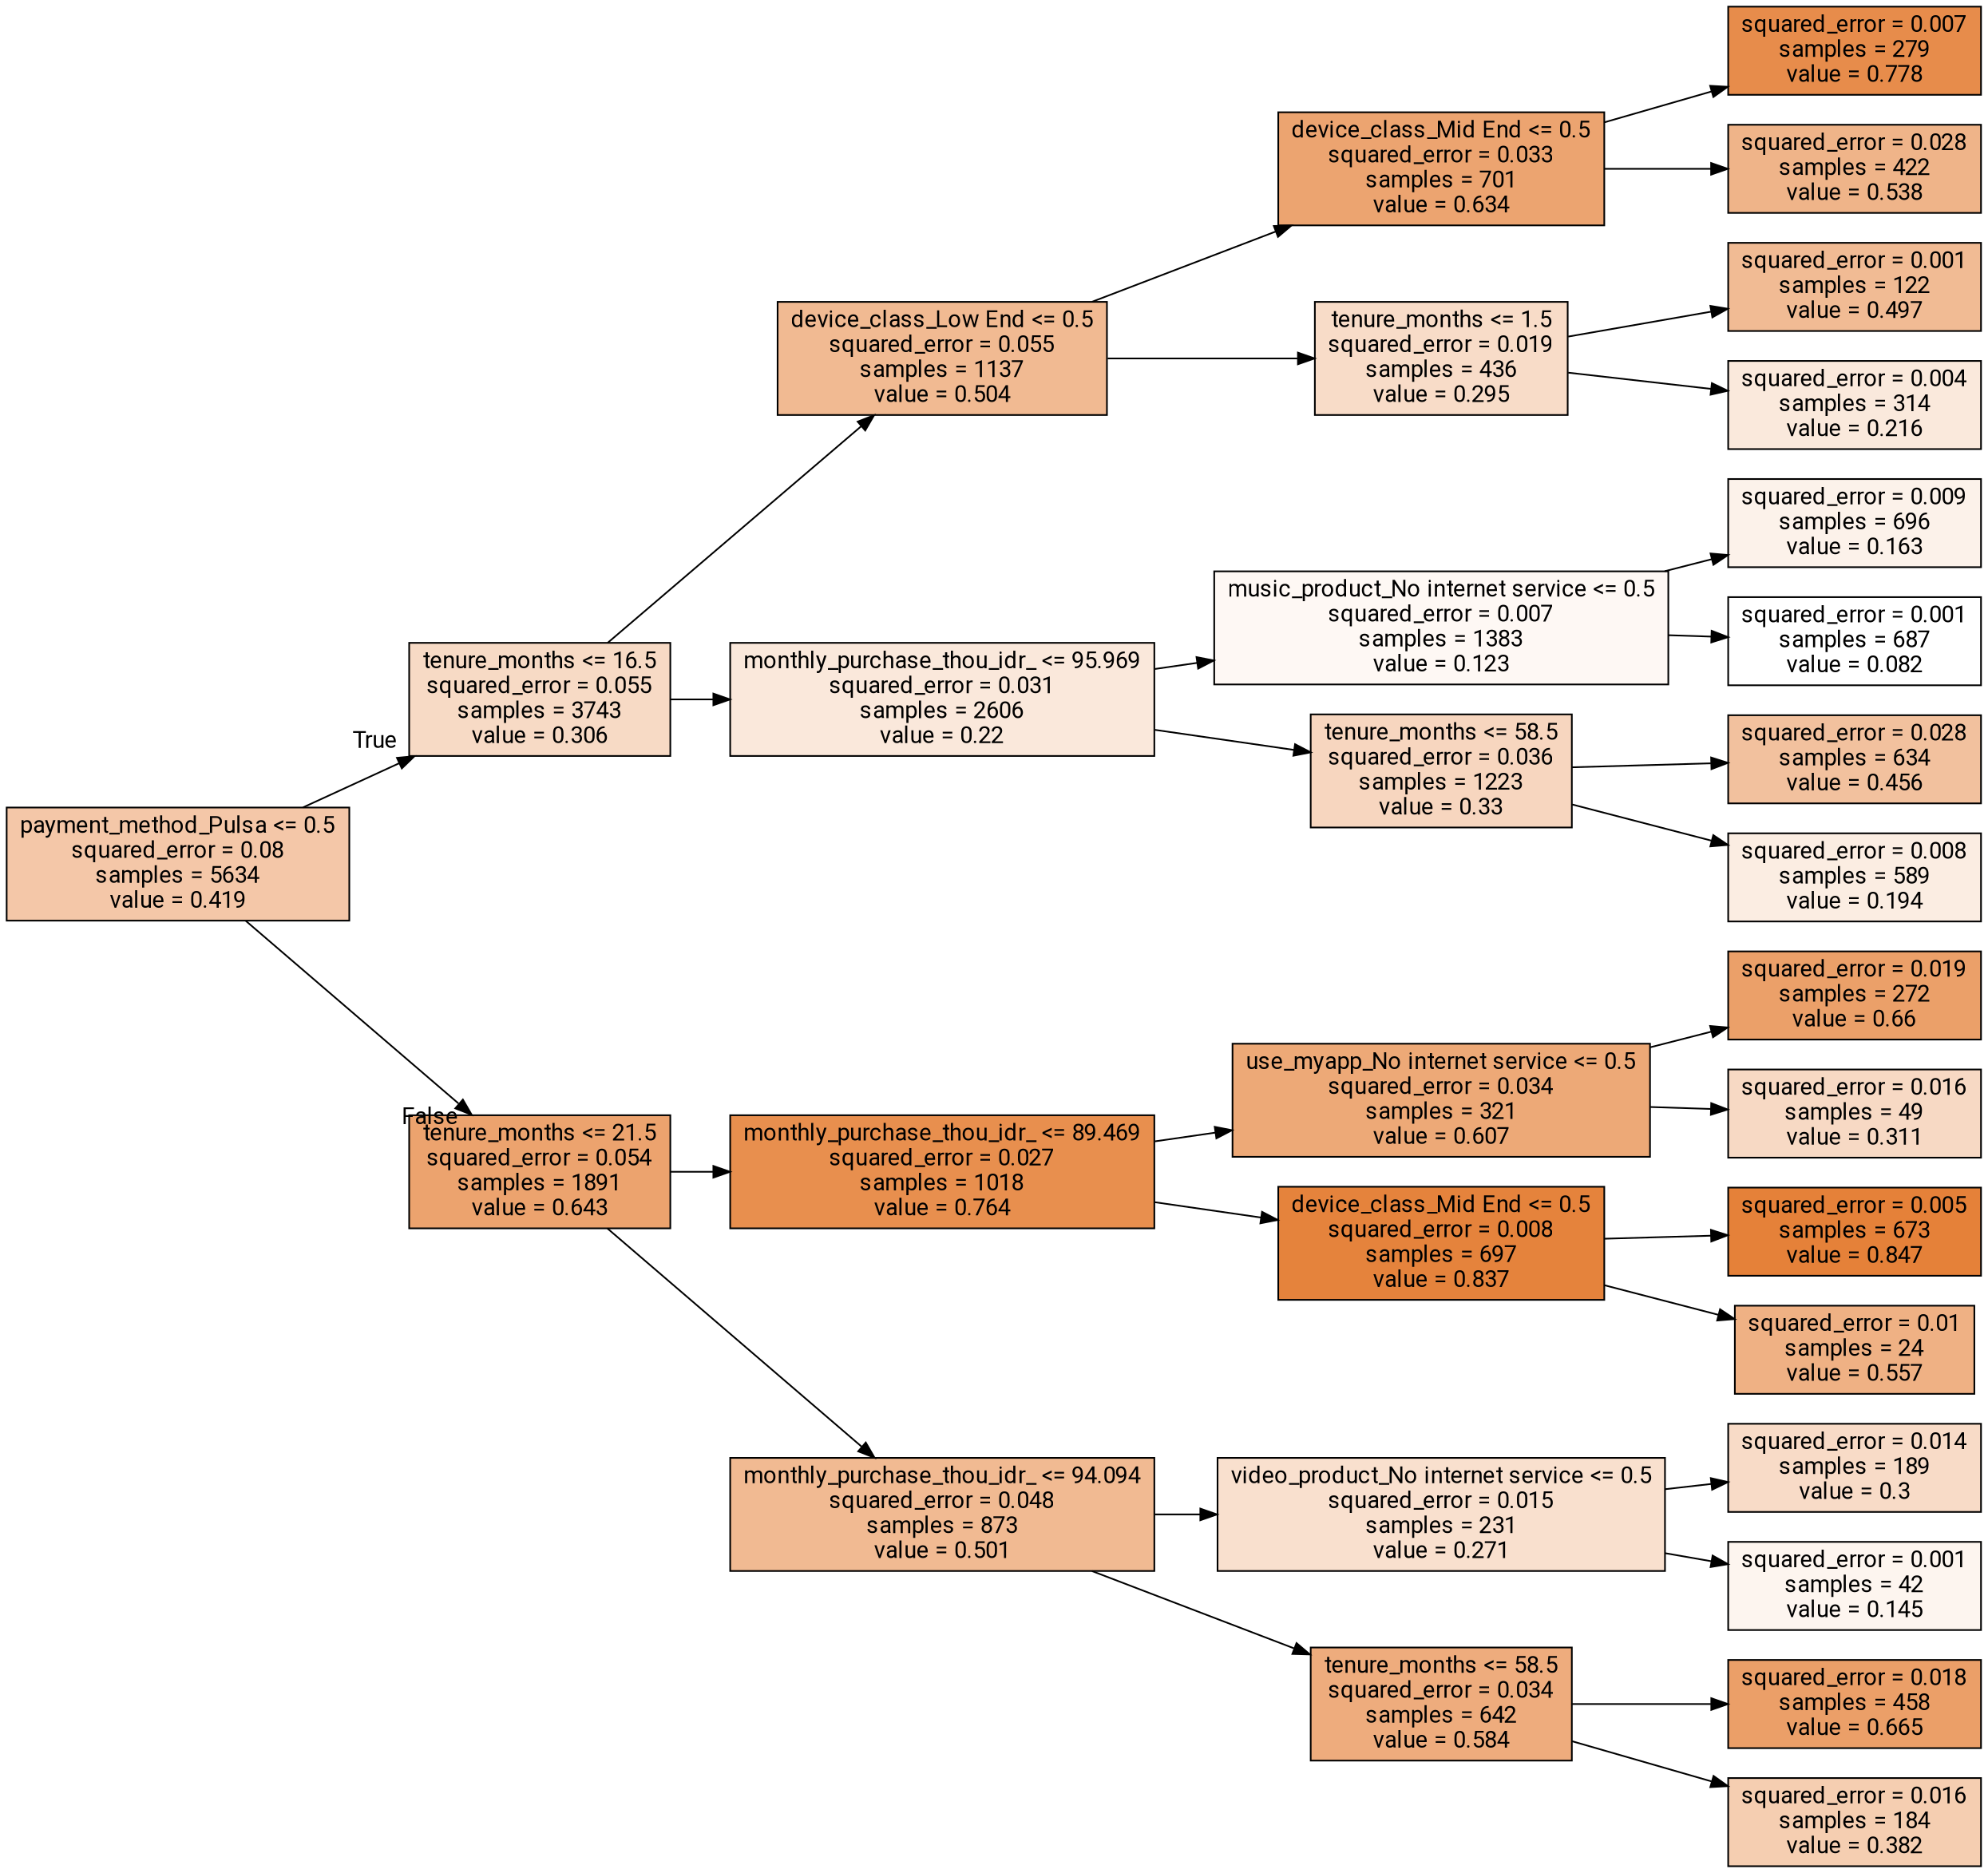 digraph Tree {
node [shape=box, style="filled", color="black", fontname="Roboto Condensed"] ;
edge [fontname="Roboto Condensed"] ;
rankdir=LR ;
0 [label="payment_method_Pulsa <= 0.5\nsquared_error = 0.08\nsamples = 5634\nvalue = 0.419", fillcolor="#f4c7a8"] ;
1 [label="tenure_months <= 16.5\nsquared_error = 0.055\nsamples = 3743\nvalue = 0.306", fillcolor="#f7dac5"] ;
0 -> 1 [labeldistance=2.5, labelangle=-45, headlabel="True"] ;
2 [label="device_class_Low End <= 0.5\nsquared_error = 0.055\nsamples = 1137\nvalue = 0.504", fillcolor="#f1ba92"] ;
1 -> 2 ;
3 [label="device_class_Mid End <= 0.5\nsquared_error = 0.033\nsamples = 701\nvalue = 0.634", fillcolor="#eca470"] ;
2 -> 3 ;
4 [label="squared_error = 0.007\nsamples = 279\nvalue = 0.778", fillcolor="#e78c4b"] ;
3 -> 4 ;
5 [label="squared_error = 0.028\nsamples = 422\nvalue = 0.538", fillcolor="#efb489"] ;
3 -> 5 ;
6 [label="tenure_months <= 1.5\nsquared_error = 0.019\nsamples = 436\nvalue = 0.295", fillcolor="#f8dcc8"] ;
2 -> 6 ;
7 [label="squared_error = 0.001\nsamples = 122\nvalue = 0.497", fillcolor="#f1bb94"] ;
6 -> 7 ;
8 [label="squared_error = 0.004\nsamples = 314\nvalue = 0.216", fillcolor="#fae9dc"] ;
6 -> 8 ;
9 [label="monthly_purchase_thou_idr_ <= 95.969\nsquared_error = 0.031\nsamples = 2606\nvalue = 0.22", fillcolor="#fae8db"] ;
1 -> 9 ;
10 [label="music_product_No internet service <= 0.5\nsquared_error = 0.007\nsamples = 1383\nvalue = 0.123", fillcolor="#fef8f4"] ;
9 -> 10 ;
11 [label="squared_error = 0.009\nsamples = 696\nvalue = 0.163", fillcolor="#fcf2ea"] ;
10 -> 11 ;
12 [label="squared_error = 0.001\nsamples = 687\nvalue = 0.082", fillcolor="#ffffff"] ;
10 -> 12 ;
13 [label="tenure_months <= 58.5\nsquared_error = 0.036\nsamples = 1223\nvalue = 0.33", fillcolor="#f7d6bf"] ;
9 -> 13 ;
14 [label="squared_error = 0.028\nsamples = 634\nvalue = 0.456", fillcolor="#f2c19e"] ;
13 -> 14 ;
15 [label="squared_error = 0.008\nsamples = 589\nvalue = 0.194", fillcolor="#fbede2"] ;
13 -> 15 ;
16 [label="tenure_months <= 21.5\nsquared_error = 0.054\nsamples = 1891\nvalue = 0.643", fillcolor="#eca36e"] ;
0 -> 16 [labeldistance=2.5, labelangle=45, headlabel="False"] ;
17 [label="monthly_purchase_thou_idr_ <= 89.469\nsquared_error = 0.027\nsamples = 1018\nvalue = 0.764", fillcolor="#e88f4e"] ;
16 -> 17 ;
18 [label="use_myapp_No internet service <= 0.5\nsquared_error = 0.034\nsamples = 321\nvalue = 0.607", fillcolor="#eda977"] ;
17 -> 18 ;
19 [label="squared_error = 0.019\nsamples = 272\nvalue = 0.66", fillcolor="#eba069"] ;
18 -> 19 ;
20 [label="squared_error = 0.016\nsamples = 49\nvalue = 0.311", fillcolor="#f7d9c4"] ;
18 -> 20 ;
21 [label="device_class_Mid End <= 0.5\nsquared_error = 0.008\nsamples = 697\nvalue = 0.837", fillcolor="#e5833c"] ;
17 -> 21 ;
22 [label="squared_error = 0.005\nsamples = 673\nvalue = 0.847", fillcolor="#e58139"] ;
21 -> 22 ;
23 [label="squared_error = 0.01\nsamples = 24\nvalue = 0.557", fillcolor="#efb184"] ;
21 -> 23 ;
24 [label="monthly_purchase_thou_idr_ <= 94.094\nsquared_error = 0.048\nsamples = 873\nvalue = 0.501", fillcolor="#f1ba92"] ;
16 -> 24 ;
25 [label="video_product_No internet service <= 0.5\nsquared_error = 0.015\nsamples = 231\nvalue = 0.271", fillcolor="#f9e0ce"] ;
24 -> 25 ;
26 [label="squared_error = 0.014\nsamples = 189\nvalue = 0.3", fillcolor="#f8dbc7"] ;
25 -> 26 ;
27 [label="squared_error = 0.001\nsamples = 42\nvalue = 0.145", fillcolor="#fdf5ef"] ;
25 -> 27 ;
28 [label="tenure_months <= 58.5\nsquared_error = 0.034\nsamples = 642\nvalue = 0.584", fillcolor="#eeac7d"] ;
24 -> 28 ;
29 [label="squared_error = 0.018\nsamples = 458\nvalue = 0.665", fillcolor="#eb9f68"] ;
28 -> 29 ;
30 [label="squared_error = 0.016\nsamples = 184\nvalue = 0.382", fillcolor="#f5ceb1"] ;
28 -> 30 ;
}